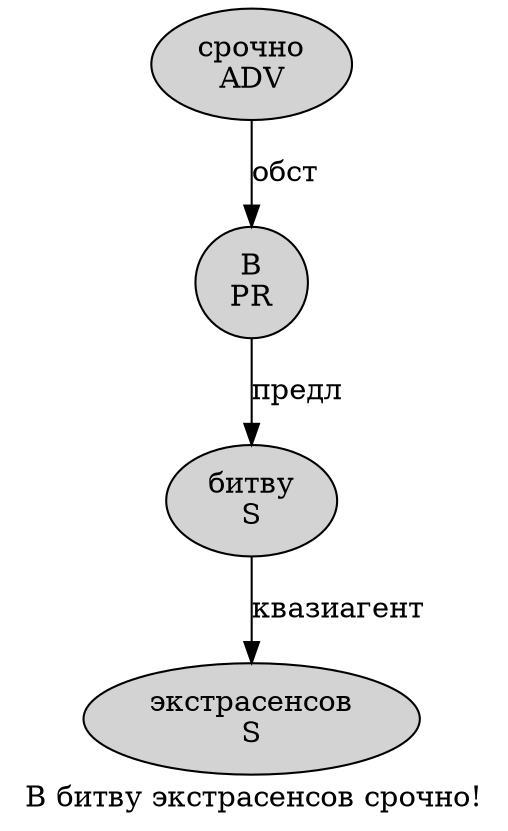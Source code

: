 digraph SENTENCE_5006 {
	graph [label="В битву экстрасенсов срочно!"]
	node [style=filled]
		0 [label="В
PR" color="" fillcolor=lightgray penwidth=1 shape=ellipse]
		1 [label="битву
S" color="" fillcolor=lightgray penwidth=1 shape=ellipse]
		2 [label="экстрасенсов
S" color="" fillcolor=lightgray penwidth=1 shape=ellipse]
		3 [label="срочно
ADV" color="" fillcolor=lightgray penwidth=1 shape=ellipse]
			3 -> 0 [label="обст"]
			1 -> 2 [label="квазиагент"]
			0 -> 1 [label="предл"]
}